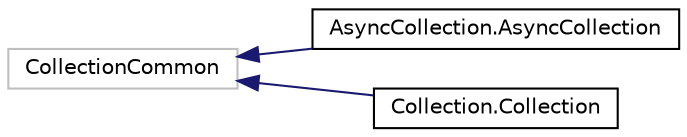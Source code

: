 digraph "Graphical Class Hierarchy"
{
 // LATEX_PDF_SIZE
  edge [fontname="Helvetica",fontsize="10",labelfontname="Helvetica",labelfontsize="10"];
  node [fontname="Helvetica",fontsize="10",shape=record];
  rankdir="LR";
  Node15666 [label="CollectionCommon",height=0.2,width=0.4,color="grey75", fillcolor="white", style="filled",tooltip=" "];
  Node15666 -> Node0 [dir="back",color="midnightblue",fontsize="10",style="solid",fontname="Helvetica"];
  Node0 [label="AsyncCollection.AsyncCollection",height=0.2,width=0.4,color="black", fillcolor="white", style="filled",URL="$classAsyncCollection_1_1AsyncCollection.html",tooltip=" "];
  Node15666 -> Node15668 [dir="back",color="midnightblue",fontsize="10",style="solid",fontname="Helvetica"];
  Node15668 [label="Collection.Collection",height=0.2,width=0.4,color="black", fillcolor="white", style="filled",URL="$classCollection_1_1Collection.html",tooltip=" "];
}
